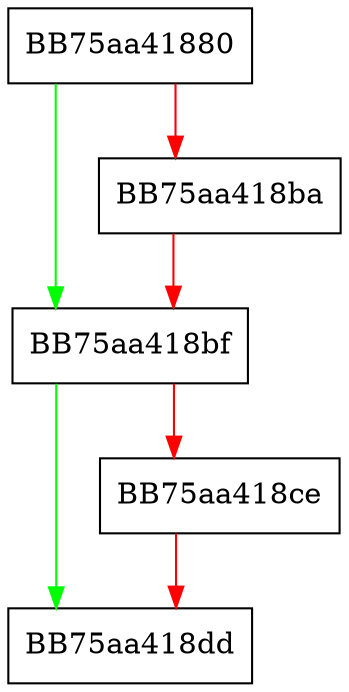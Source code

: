 digraph RpfAPI_SSFGetCurrentStreamName {
  node [shape="box"];
  graph [splines=ortho];
  BB75aa41880 -> BB75aa418bf [color="green"];
  BB75aa41880 -> BB75aa418ba [color="red"];
  BB75aa418ba -> BB75aa418bf [color="red"];
  BB75aa418bf -> BB75aa418dd [color="green"];
  BB75aa418bf -> BB75aa418ce [color="red"];
  BB75aa418ce -> BB75aa418dd [color="red"];
}